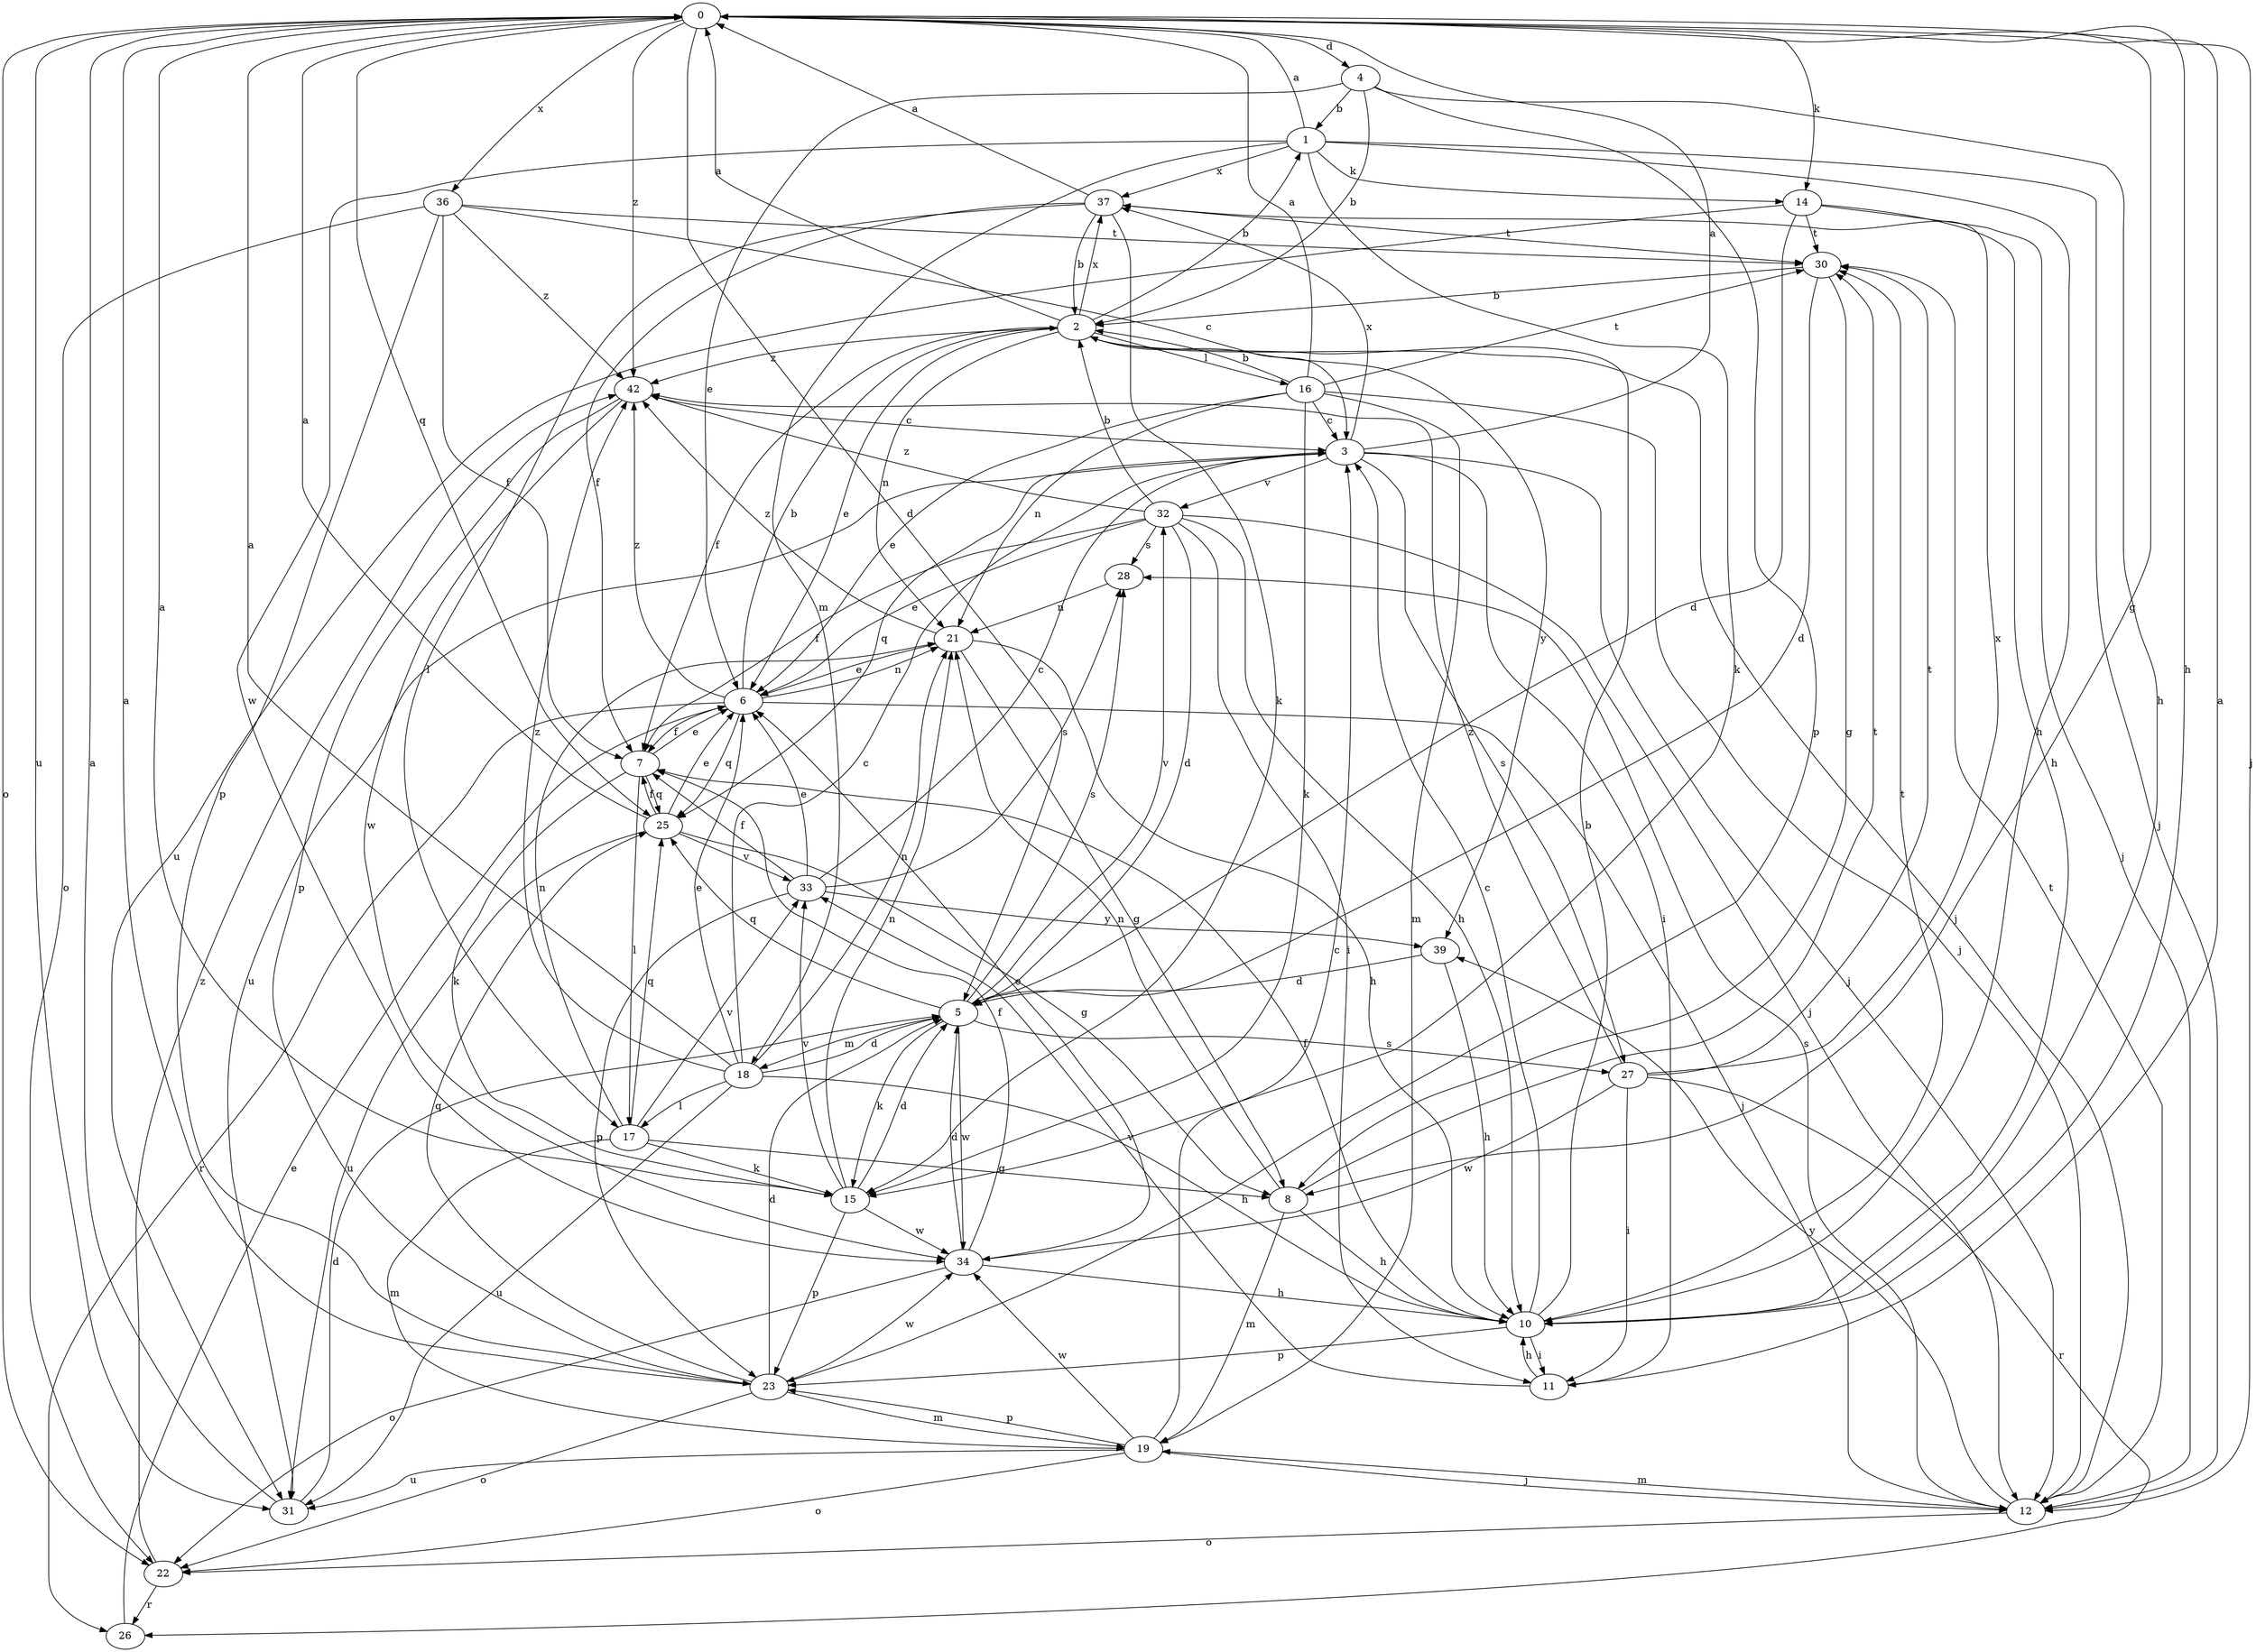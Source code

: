 strict digraph  {
0;
1;
2;
3;
4;
5;
6;
7;
8;
10;
11;
12;
14;
15;
16;
17;
18;
19;
21;
22;
23;
25;
26;
27;
28;
30;
31;
32;
33;
34;
36;
37;
39;
42;
0 -> 4  [label=d];
0 -> 5  [label=d];
0 -> 8  [label=g];
0 -> 10  [label=h];
0 -> 12  [label=j];
0 -> 14  [label=k];
0 -> 22  [label=o];
0 -> 25  [label=q];
0 -> 31  [label=u];
0 -> 36  [label=x];
0 -> 42  [label=z];
1 -> 0  [label=a];
1 -> 10  [label=h];
1 -> 12  [label=j];
1 -> 14  [label=k];
1 -> 15  [label=k];
1 -> 18  [label=m];
1 -> 34  [label=w];
1 -> 37  [label=x];
2 -> 0  [label=a];
2 -> 1  [label=b];
2 -> 6  [label=e];
2 -> 7  [label=f];
2 -> 12  [label=j];
2 -> 16  [label=l];
2 -> 21  [label=n];
2 -> 37  [label=x];
2 -> 39  [label=y];
2 -> 42  [label=z];
3 -> 0  [label=a];
3 -> 11  [label=i];
3 -> 12  [label=j];
3 -> 25  [label=q];
3 -> 27  [label=s];
3 -> 31  [label=u];
3 -> 32  [label=v];
3 -> 37  [label=x];
4 -> 1  [label=b];
4 -> 2  [label=b];
4 -> 6  [label=e];
4 -> 10  [label=h];
4 -> 23  [label=p];
5 -> 15  [label=k];
5 -> 18  [label=m];
5 -> 25  [label=q];
5 -> 27  [label=s];
5 -> 28  [label=s];
5 -> 32  [label=v];
5 -> 34  [label=w];
6 -> 2  [label=b];
6 -> 7  [label=f];
6 -> 12  [label=j];
6 -> 21  [label=n];
6 -> 25  [label=q];
6 -> 26  [label=r];
6 -> 42  [label=z];
7 -> 6  [label=e];
7 -> 15  [label=k];
7 -> 17  [label=l];
7 -> 25  [label=q];
8 -> 10  [label=h];
8 -> 19  [label=m];
8 -> 21  [label=n];
8 -> 30  [label=t];
10 -> 2  [label=b];
10 -> 3  [label=c];
10 -> 7  [label=f];
10 -> 11  [label=i];
10 -> 23  [label=p];
10 -> 30  [label=t];
11 -> 0  [label=a];
11 -> 10  [label=h];
11 -> 33  [label=v];
12 -> 19  [label=m];
12 -> 22  [label=o];
12 -> 28  [label=s];
12 -> 30  [label=t];
12 -> 39  [label=y];
14 -> 5  [label=d];
14 -> 10  [label=h];
14 -> 12  [label=j];
14 -> 30  [label=t];
14 -> 31  [label=u];
15 -> 0  [label=a];
15 -> 5  [label=d];
15 -> 21  [label=n];
15 -> 23  [label=p];
15 -> 33  [label=v];
15 -> 34  [label=w];
16 -> 0  [label=a];
16 -> 2  [label=b];
16 -> 3  [label=c];
16 -> 6  [label=e];
16 -> 12  [label=j];
16 -> 15  [label=k];
16 -> 19  [label=m];
16 -> 21  [label=n];
16 -> 30  [label=t];
17 -> 8  [label=g];
17 -> 15  [label=k];
17 -> 19  [label=m];
17 -> 21  [label=n];
17 -> 25  [label=q];
17 -> 33  [label=v];
18 -> 0  [label=a];
18 -> 3  [label=c];
18 -> 5  [label=d];
18 -> 6  [label=e];
18 -> 10  [label=h];
18 -> 17  [label=l];
18 -> 21  [label=n];
18 -> 31  [label=u];
18 -> 42  [label=z];
19 -> 3  [label=c];
19 -> 12  [label=j];
19 -> 22  [label=o];
19 -> 23  [label=p];
19 -> 31  [label=u];
19 -> 34  [label=w];
21 -> 6  [label=e];
21 -> 8  [label=g];
21 -> 10  [label=h];
21 -> 42  [label=z];
22 -> 26  [label=r];
22 -> 42  [label=z];
23 -> 0  [label=a];
23 -> 5  [label=d];
23 -> 19  [label=m];
23 -> 22  [label=o];
23 -> 25  [label=q];
23 -> 34  [label=w];
25 -> 0  [label=a];
25 -> 6  [label=e];
25 -> 7  [label=f];
25 -> 8  [label=g];
25 -> 31  [label=u];
25 -> 33  [label=v];
26 -> 6  [label=e];
27 -> 11  [label=i];
27 -> 26  [label=r];
27 -> 30  [label=t];
27 -> 34  [label=w];
27 -> 37  [label=x];
27 -> 42  [label=z];
28 -> 21  [label=n];
30 -> 2  [label=b];
30 -> 5  [label=d];
30 -> 8  [label=g];
31 -> 0  [label=a];
31 -> 5  [label=d];
32 -> 2  [label=b];
32 -> 5  [label=d];
32 -> 6  [label=e];
32 -> 7  [label=f];
32 -> 10  [label=h];
32 -> 11  [label=i];
32 -> 12  [label=j];
32 -> 28  [label=s];
32 -> 42  [label=z];
33 -> 3  [label=c];
33 -> 6  [label=e];
33 -> 7  [label=f];
33 -> 23  [label=p];
33 -> 28  [label=s];
33 -> 39  [label=y];
34 -> 5  [label=d];
34 -> 6  [label=e];
34 -> 7  [label=f];
34 -> 10  [label=h];
34 -> 22  [label=o];
36 -> 3  [label=c];
36 -> 7  [label=f];
36 -> 22  [label=o];
36 -> 23  [label=p];
36 -> 30  [label=t];
36 -> 42  [label=z];
37 -> 0  [label=a];
37 -> 2  [label=b];
37 -> 7  [label=f];
37 -> 15  [label=k];
37 -> 17  [label=l];
37 -> 30  [label=t];
39 -> 5  [label=d];
39 -> 10  [label=h];
42 -> 3  [label=c];
42 -> 23  [label=p];
42 -> 34  [label=w];
}
